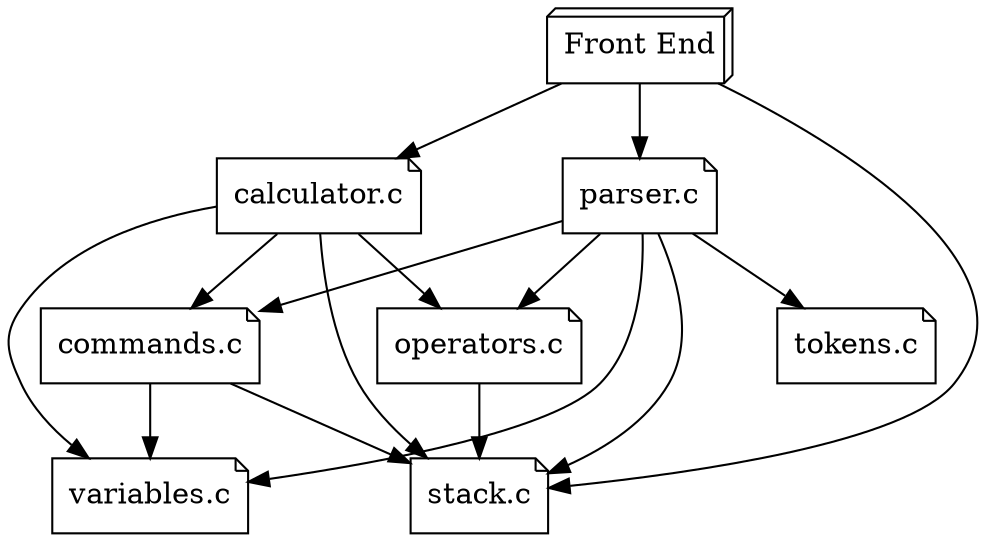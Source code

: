 digraph module_graph
{
	front      [label="Front End" shape="box3d"];
	calculator [label="calculator.c" shape="note"];
	parser     [label="parser.c" shape="note"];
	tokens     [label="tokens.c" shape="note"];
	commands   [label="commands.c" shape="note"];
	operators  [label="operators.c" shape="note"];
	variables  [label="variables.c" shape="note"];
	stack      [label="stack.c" shape="note"];

	front -> calculator;
	front -> parser;
	front -> stack;

	calculator -> commands;
	calculator -> operators;
	calculator -> stack;
	calculator -> variables;

	parser -> commands;
	parser -> operators;
	parser -> stack;
	parser -> tokens;
	parser -> variables;

	commands -> stack;
	commands -> variables;

	operators -> stack;
}
